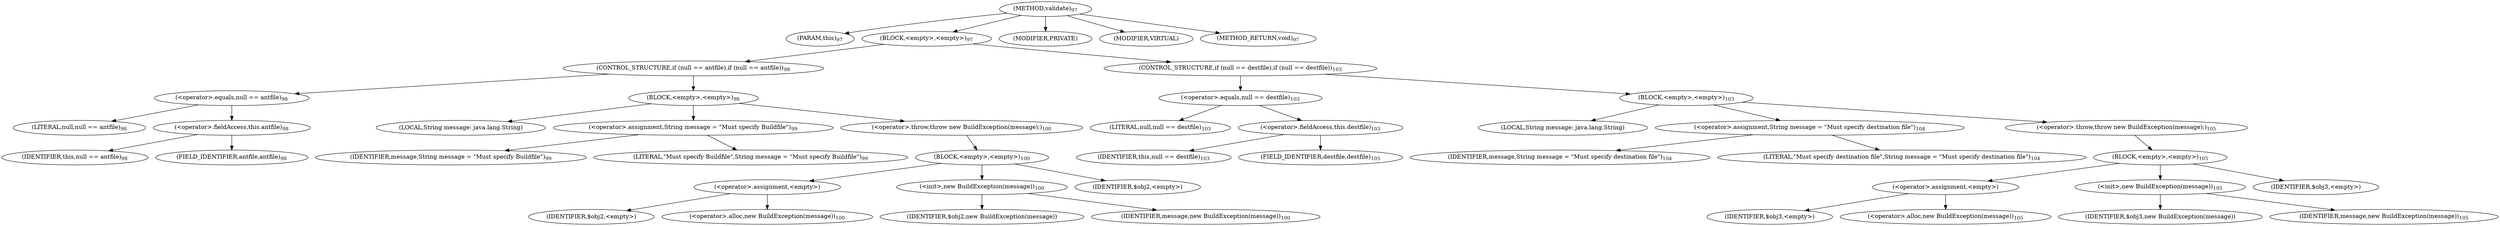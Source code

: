 digraph "validate" {  
"137" [label = <(METHOD,validate)<SUB>97</SUB>> ]
"138" [label = <(PARAM,this)<SUB>97</SUB>> ]
"139" [label = <(BLOCK,&lt;empty&gt;,&lt;empty&gt;)<SUB>97</SUB>> ]
"140" [label = <(CONTROL_STRUCTURE,if (null == antfile),if (null == antfile))<SUB>98</SUB>> ]
"141" [label = <(&lt;operator&gt;.equals,null == antfile)<SUB>98</SUB>> ]
"142" [label = <(LITERAL,null,null == antfile)<SUB>98</SUB>> ]
"143" [label = <(&lt;operator&gt;.fieldAccess,this.antfile)<SUB>98</SUB>> ]
"144" [label = <(IDENTIFIER,this,null == antfile)<SUB>98</SUB>> ]
"145" [label = <(FIELD_IDENTIFIER,antfile,antfile)<SUB>98</SUB>> ]
"146" [label = <(BLOCK,&lt;empty&gt;,&lt;empty&gt;)<SUB>98</SUB>> ]
"147" [label = <(LOCAL,String message: java.lang.String)> ]
"148" [label = <(&lt;operator&gt;.assignment,String message = &quot;Must specify Buildfile&quot;)<SUB>99</SUB>> ]
"149" [label = <(IDENTIFIER,message,String message = &quot;Must specify Buildfile&quot;)<SUB>99</SUB>> ]
"150" [label = <(LITERAL,&quot;Must specify Buildfile&quot;,String message = &quot;Must specify Buildfile&quot;)<SUB>99</SUB>> ]
"151" [label = <(&lt;operator&gt;.throw,throw new BuildException(message);)<SUB>100</SUB>> ]
"152" [label = <(BLOCK,&lt;empty&gt;,&lt;empty&gt;)<SUB>100</SUB>> ]
"153" [label = <(&lt;operator&gt;.assignment,&lt;empty&gt;)> ]
"154" [label = <(IDENTIFIER,$obj2,&lt;empty&gt;)> ]
"155" [label = <(&lt;operator&gt;.alloc,new BuildException(message))<SUB>100</SUB>> ]
"156" [label = <(&lt;init&gt;,new BuildException(message))<SUB>100</SUB>> ]
"157" [label = <(IDENTIFIER,$obj2,new BuildException(message))> ]
"158" [label = <(IDENTIFIER,message,new BuildException(message))<SUB>100</SUB>> ]
"159" [label = <(IDENTIFIER,$obj2,&lt;empty&gt;)> ]
"160" [label = <(CONTROL_STRUCTURE,if (null == destfile),if (null == destfile))<SUB>103</SUB>> ]
"161" [label = <(&lt;operator&gt;.equals,null == destfile)<SUB>103</SUB>> ]
"162" [label = <(LITERAL,null,null == destfile)<SUB>103</SUB>> ]
"163" [label = <(&lt;operator&gt;.fieldAccess,this.destfile)<SUB>103</SUB>> ]
"164" [label = <(IDENTIFIER,this,null == destfile)<SUB>103</SUB>> ]
"165" [label = <(FIELD_IDENTIFIER,destfile,destfile)<SUB>103</SUB>> ]
"166" [label = <(BLOCK,&lt;empty&gt;,&lt;empty&gt;)<SUB>103</SUB>> ]
"167" [label = <(LOCAL,String message: java.lang.String)> ]
"168" [label = <(&lt;operator&gt;.assignment,String message = &quot;Must specify destination file&quot;)<SUB>104</SUB>> ]
"169" [label = <(IDENTIFIER,message,String message = &quot;Must specify destination file&quot;)<SUB>104</SUB>> ]
"170" [label = <(LITERAL,&quot;Must specify destination file&quot;,String message = &quot;Must specify destination file&quot;)<SUB>104</SUB>> ]
"171" [label = <(&lt;operator&gt;.throw,throw new BuildException(message);)<SUB>105</SUB>> ]
"172" [label = <(BLOCK,&lt;empty&gt;,&lt;empty&gt;)<SUB>105</SUB>> ]
"173" [label = <(&lt;operator&gt;.assignment,&lt;empty&gt;)> ]
"174" [label = <(IDENTIFIER,$obj3,&lt;empty&gt;)> ]
"175" [label = <(&lt;operator&gt;.alloc,new BuildException(message))<SUB>105</SUB>> ]
"176" [label = <(&lt;init&gt;,new BuildException(message))<SUB>105</SUB>> ]
"177" [label = <(IDENTIFIER,$obj3,new BuildException(message))> ]
"178" [label = <(IDENTIFIER,message,new BuildException(message))<SUB>105</SUB>> ]
"179" [label = <(IDENTIFIER,$obj3,&lt;empty&gt;)> ]
"180" [label = <(MODIFIER,PRIVATE)> ]
"181" [label = <(MODIFIER,VIRTUAL)> ]
"182" [label = <(METHOD_RETURN,void)<SUB>97</SUB>> ]
  "137" -> "138" 
  "137" -> "139" 
  "137" -> "180" 
  "137" -> "181" 
  "137" -> "182" 
  "139" -> "140" 
  "139" -> "160" 
  "140" -> "141" 
  "140" -> "146" 
  "141" -> "142" 
  "141" -> "143" 
  "143" -> "144" 
  "143" -> "145" 
  "146" -> "147" 
  "146" -> "148" 
  "146" -> "151" 
  "148" -> "149" 
  "148" -> "150" 
  "151" -> "152" 
  "152" -> "153" 
  "152" -> "156" 
  "152" -> "159" 
  "153" -> "154" 
  "153" -> "155" 
  "156" -> "157" 
  "156" -> "158" 
  "160" -> "161" 
  "160" -> "166" 
  "161" -> "162" 
  "161" -> "163" 
  "163" -> "164" 
  "163" -> "165" 
  "166" -> "167" 
  "166" -> "168" 
  "166" -> "171" 
  "168" -> "169" 
  "168" -> "170" 
  "171" -> "172" 
  "172" -> "173" 
  "172" -> "176" 
  "172" -> "179" 
  "173" -> "174" 
  "173" -> "175" 
  "176" -> "177" 
  "176" -> "178" 
}
